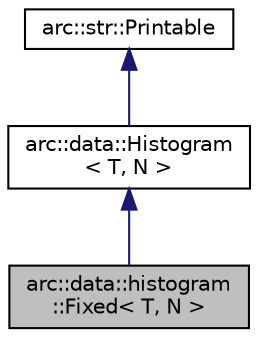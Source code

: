 digraph "arc::data::histogram::Fixed&lt; T, N &gt;"
{
  bgcolor="transparent";
  edge [fontname="Helvetica",fontsize="10",labelfontname="Helvetica",labelfontsize="10"];
  node [fontname="Helvetica",fontsize="10",shape=record];
  Node3 [label="arc::data::histogram\l::Fixed\< T, N \>",height=0.2,width=0.4,color="black", fillcolor="grey75", style="filled", fontcolor="black"];
  Node4 -> Node3 [dir="back",color="midnightblue",fontsize="10",style="solid",fontname="Helvetica"];
  Node4 [label="arc::data::Histogram\l\< T, N \>",height=0.2,width=0.4,color="black",URL="$classarc_1_1data_1_1_histogram.html"];
  Node5 -> Node4 [dir="back",color="midnightblue",fontsize="10",style="solid",fontname="Helvetica"];
  Node5 [label="arc::str::Printable",height=0.2,width=0.4,color="black",URL="$classarc_1_1str_1_1_printable.html"];
}
